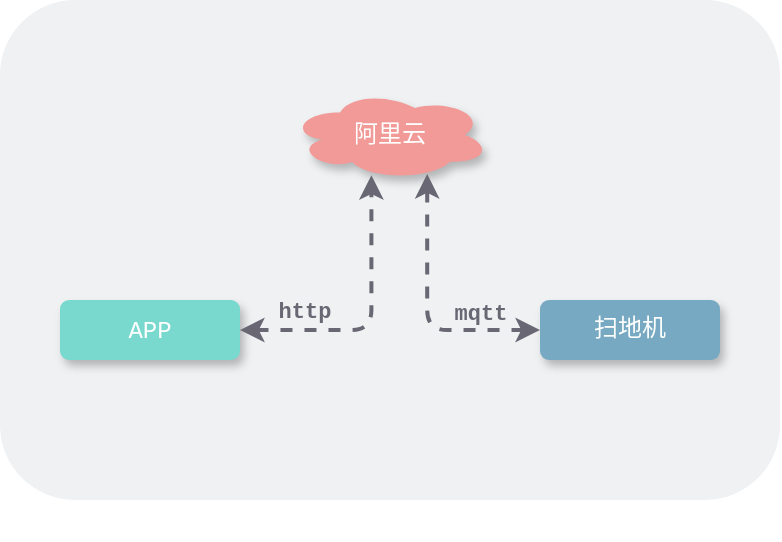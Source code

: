 <mxfile version="21.8.0" type="github">
  <diagram name="第 1 页" id="HQzfVTrx2GlR01jELWeK">
    <mxGraphModel dx="881" dy="478" grid="1" gridSize="10" guides="1" tooltips="1" connect="1" arrows="1" fold="1" page="1" pageScale="1" pageWidth="827" pageHeight="1169" math="0" shadow="0">
      <root>
        <mxCell id="0" />
        <mxCell id="1" parent="0" />
        <mxCell id="lOq_GecW-tjW8hOBr35m-38" value="" style="rounded=1;whiteSpace=wrap;html=1;fillColor=#eff1f3;strokeColor=none;shadow=0;glass=0;comic=0;gradientColor=none;fontFamily=Courier New;fontColor=#FFFFFF;" vertex="1" parent="1">
          <mxGeometry x="120" y="110" width="390" height="250" as="geometry" />
        </mxCell>
        <mxCell id="lOq_GecW-tjW8hOBr35m-39" value="&lt;font color=&quot;#ffffff&quot; face=&quot;Courier New&quot;&gt;APP&lt;/font&gt;" style="rounded=1;whiteSpace=wrap;html=1;fillColor=#79d9ce;strokeColor=none;shadow=1;glass=0;comic=0;gradientColor=none;" vertex="1" parent="1">
          <mxGeometry x="150" y="260" width="90" height="30" as="geometry" />
        </mxCell>
        <mxCell id="lOq_GecW-tjW8hOBr35m-44" value="扫地机" style="rounded=1;whiteSpace=wrap;html=1;fillColor=#77aac2;strokeColor=none;shadow=1;glass=0;comic=0;gradientColor=none;fontFamily=Courier New;fontColor=#FFFFFF;" vertex="1" parent="1">
          <mxGeometry x="390" y="260" width="90" height="30" as="geometry" />
        </mxCell>
        <mxCell id="lOq_GecW-tjW8hOBr35m-74" value="阿里云" style="ellipse;shape=cloud;whiteSpace=wrap;html=1;fillColor=#f19a97;shadow=1;strokeColor=none;fontFamily=Courier New;fontColor=#FFFFFF;rounded=1;glass=0;comic=0;gradientColor=none;" vertex="1" parent="1">
          <mxGeometry x="265" y="155" width="100" height="45" as="geometry" />
        </mxCell>
        <mxCell id="lOq_GecW-tjW8hOBr35m-93" style="edgeStyle=orthogonalEdgeStyle;rounded=1;orthogonalLoop=1;jettySize=auto;html=1;entryX=0.407;entryY=0.946;entryDx=0;entryDy=0;entryPerimeter=0;dashed=1;strokeColor=#696773;strokeWidth=2;startArrow=classic;startFill=1;" edge="1" parent="1" source="lOq_GecW-tjW8hOBr35m-39" target="lOq_GecW-tjW8hOBr35m-74">
          <mxGeometry relative="1" as="geometry" />
        </mxCell>
        <mxCell id="lOq_GecW-tjW8hOBr35m-94" style="edgeStyle=orthogonalEdgeStyle;rounded=1;orthogonalLoop=1;jettySize=auto;html=1;entryX=0.686;entryY=0.933;entryDx=0;entryDy=0;entryPerimeter=0;strokeColor=#696773;dashed=1;strokeWidth=2;startArrow=classic;startFill=1;" edge="1" parent="1" source="lOq_GecW-tjW8hOBr35m-44" target="lOq_GecW-tjW8hOBr35m-74">
          <mxGeometry relative="1" as="geometry" />
        </mxCell>
        <mxCell id="lOq_GecW-tjW8hOBr35m-97" value="&lt;b style=&quot;color: rgb(105 , 103 , 115)&quot;&gt;http&lt;/b&gt;" style="edgeLabel;html=1;align=center;verticalAlign=middle;resizable=0;points=[];fontFamily=Courier New;fontColor=#FFFFFF;labelBackgroundColor=none;" vertex="1" connectable="0" parent="1">
          <mxGeometry x="269.997" y="270.0" as="geometry">
            <mxPoint x="2" y="-4" as="offset" />
          </mxGeometry>
        </mxCell>
        <mxCell id="lOq_GecW-tjW8hOBr35m-118" value="&lt;font color=&quot;#696773&quot;&gt;&lt;b&gt;mqtt&lt;/b&gt;&lt;/font&gt;" style="edgeLabel;html=1;align=center;verticalAlign=middle;resizable=0;points=[];fontFamily=Courier New;fontColor=#FFFFFF;labelBackgroundColor=none;" vertex="1" connectable="0" parent="1">
          <mxGeometry x="279.999" y="380" as="geometry">
            <mxPoint x="80" y="-113" as="offset" />
          </mxGeometry>
        </mxCell>
      </root>
    </mxGraphModel>
  </diagram>
</mxfile>
